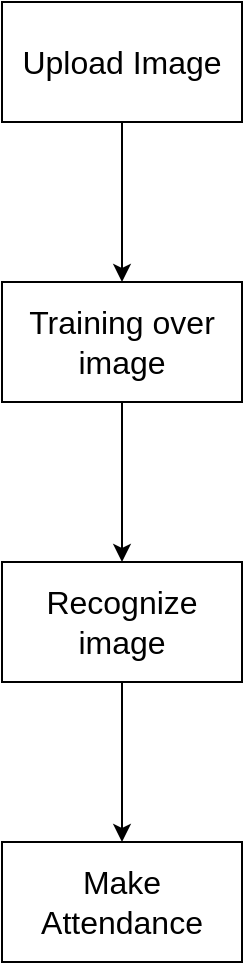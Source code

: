 <mxfile version="13.6.2" type="device"><diagram id="DeR9rM6bUBlWCbhCrorO" name="Page-1"><mxGraphModel dx="768" dy="522" grid="1" gridSize="10" guides="1" tooltips="1" connect="1" arrows="1" fold="1" page="1" pageScale="1" pageWidth="850" pageHeight="1100" background="none" math="0" shadow="0"><root><mxCell id="0"/><mxCell id="1" parent="0"/><mxCell id="cTkcIqw-YA_uff6Iq8nk-3" value="" style="edgeStyle=orthogonalEdgeStyle;rounded=0;orthogonalLoop=1;jettySize=auto;html=1;" parent="1" source="cTkcIqw-YA_uff6Iq8nk-1" target="cTkcIqw-YA_uff6Iq8nk-2" edge="1"><mxGeometry relative="1" as="geometry"/></mxCell><mxCell id="cTkcIqw-YA_uff6Iq8nk-1" value="&lt;font size=&quot;3&quot;&gt;Upload Image&lt;/font&gt;" style="rounded=0;whiteSpace=wrap;html=1;" parent="1" vertex="1"><mxGeometry x="330" y="60" width="120" height="60" as="geometry"/></mxCell><mxCell id="cTkcIqw-YA_uff6Iq8nk-5" value="" style="edgeStyle=orthogonalEdgeStyle;rounded=0;orthogonalLoop=1;jettySize=auto;html=1;" parent="1" source="cTkcIqw-YA_uff6Iq8nk-2" target="cTkcIqw-YA_uff6Iq8nk-4" edge="1"><mxGeometry relative="1" as="geometry"/></mxCell><mxCell id="cTkcIqw-YA_uff6Iq8nk-2" value="&lt;font size=&quot;3&quot;&gt;Training over image&lt;/font&gt;" style="rounded=0;whiteSpace=wrap;html=1;" parent="1" vertex="1"><mxGeometry x="330" y="200" width="120" height="60" as="geometry"/></mxCell><mxCell id="cTkcIqw-YA_uff6Iq8nk-7" value="" style="edgeStyle=orthogonalEdgeStyle;rounded=0;orthogonalLoop=1;jettySize=auto;html=1;" parent="1" source="cTkcIqw-YA_uff6Iq8nk-4" target="cTkcIqw-YA_uff6Iq8nk-6" edge="1"><mxGeometry relative="1" as="geometry"/></mxCell><mxCell id="cTkcIqw-YA_uff6Iq8nk-4" value="&lt;font size=&quot;3&quot;&gt;Recognize image&lt;/font&gt;" style="rounded=0;whiteSpace=wrap;html=1;" parent="1" vertex="1"><mxGeometry x="330" y="340" width="120" height="60" as="geometry"/></mxCell><mxCell id="cTkcIqw-YA_uff6Iq8nk-6" value="&lt;font size=&quot;3&quot;&gt;Make Attendance&lt;br&gt;&lt;/font&gt;" style="rounded=0;whiteSpace=wrap;html=1;" parent="1" vertex="1"><mxGeometry x="330" y="480" width="120" height="60" as="geometry"/></mxCell></root></mxGraphModel></diagram></mxfile>